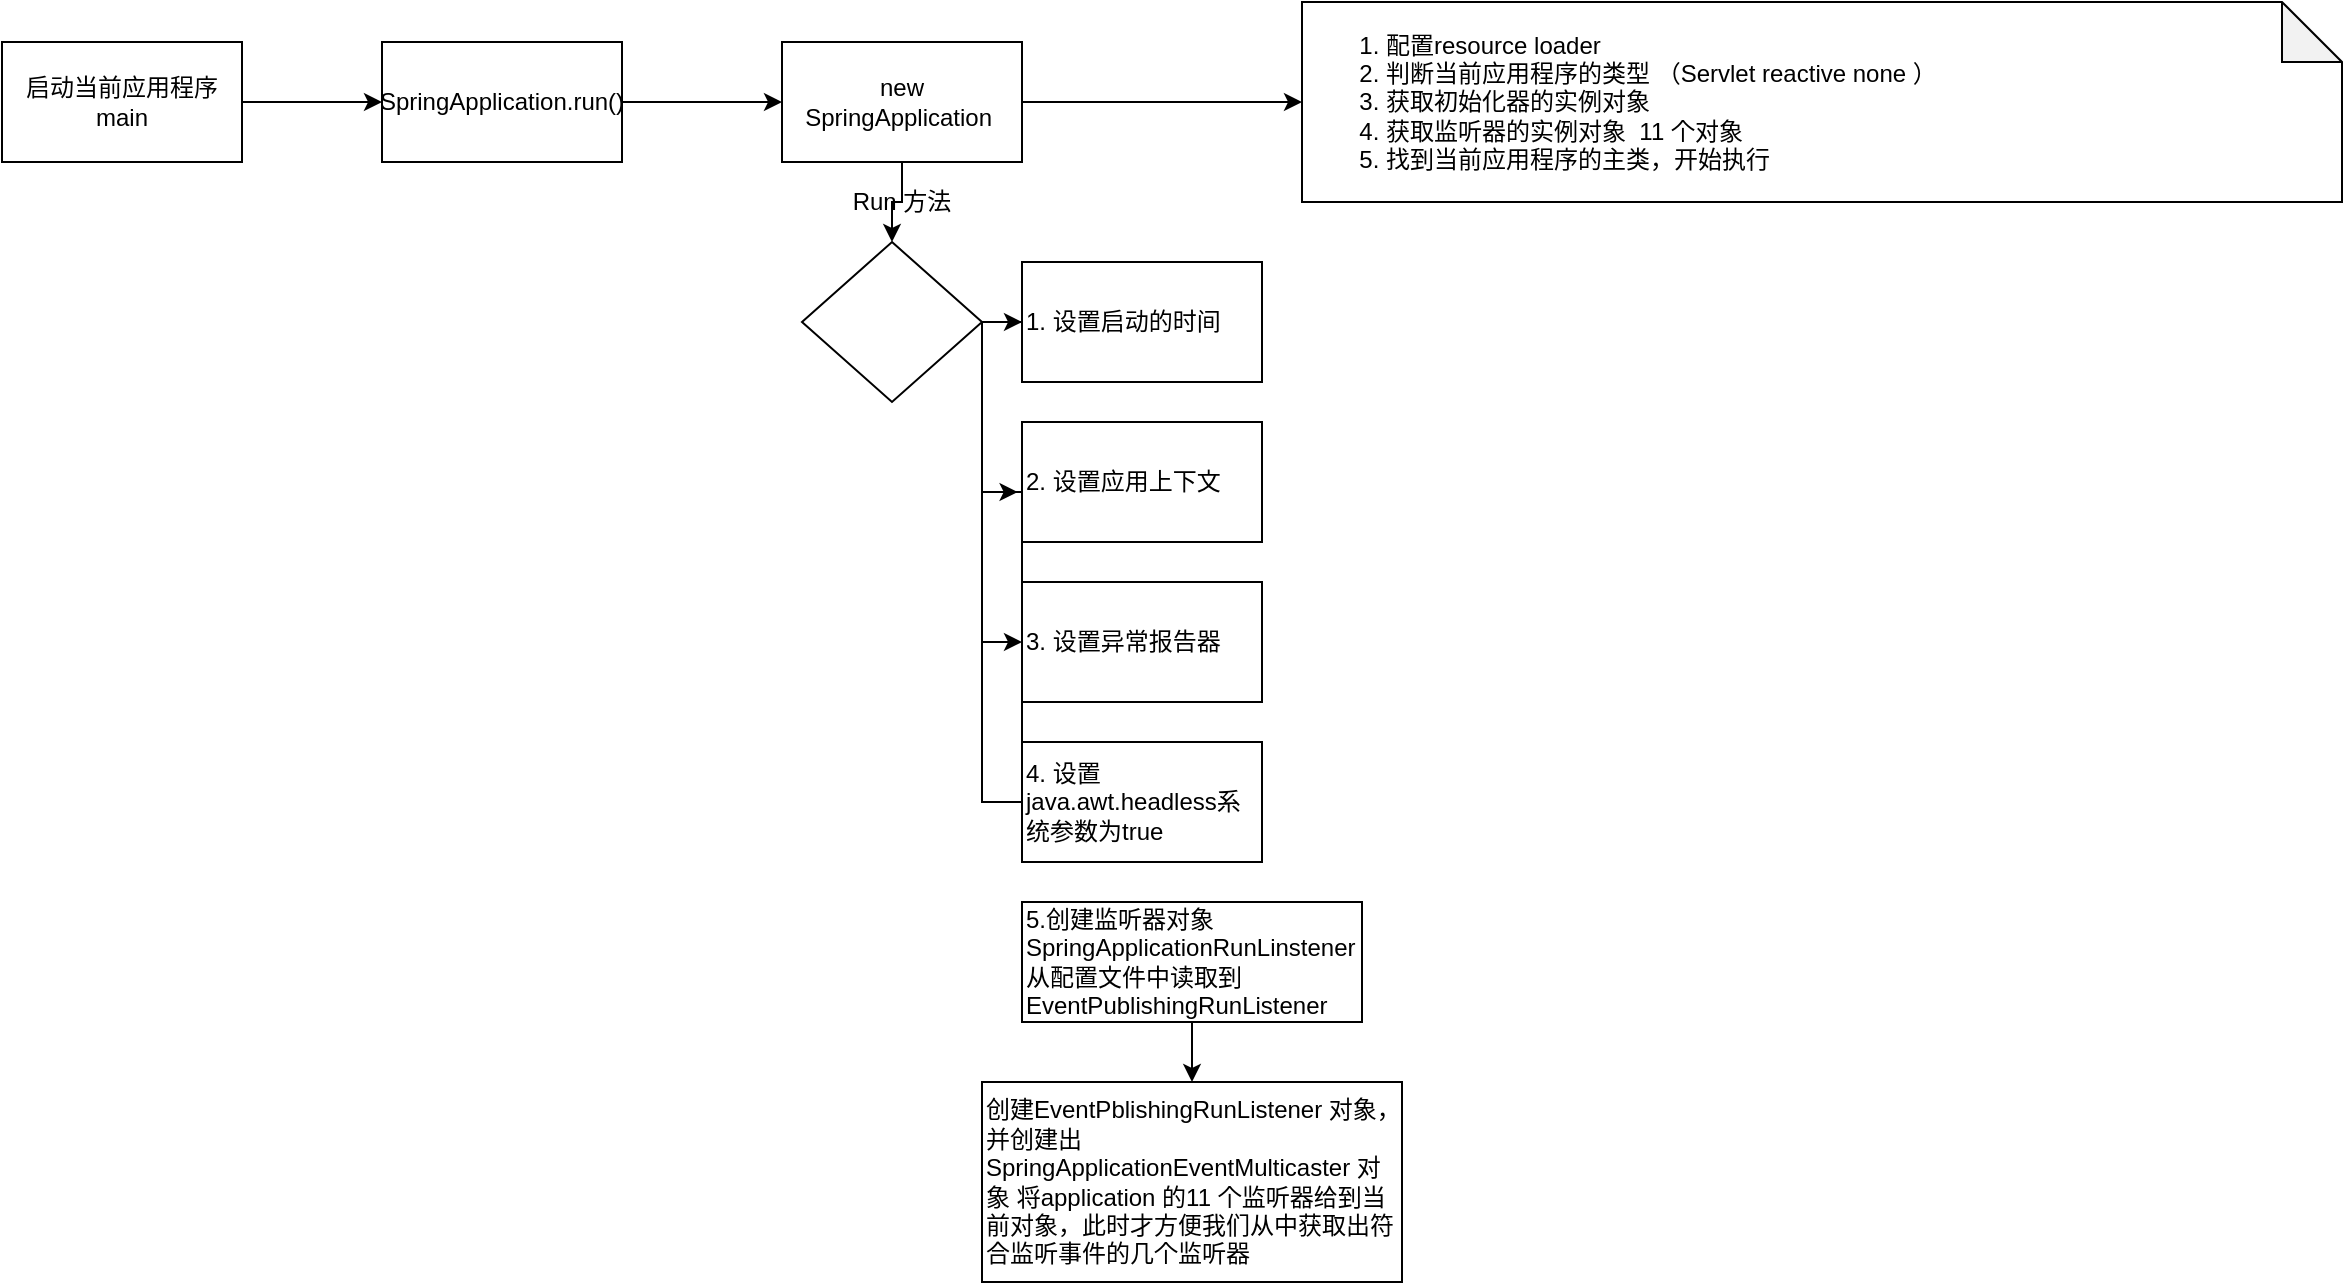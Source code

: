<mxfile version="14.4.3" type="device"><diagram id="Uor1zJ7x_ZDcWomjJl8I" name="第 1 页"><mxGraphModel dx="341" dy="198" grid="1" gridSize="10" guides="1" tooltips="1" connect="1" arrows="1" fold="1" page="1" pageScale="1" pageWidth="827" pageHeight="1169" math="0" shadow="0"><root><mxCell id="0"/><mxCell id="1" parent="0"/><mxCell id="vrWs8yhSnsYB40TsAFdO-3" value="" style="edgeStyle=orthogonalEdgeStyle;rounded=0;orthogonalLoop=1;jettySize=auto;html=1;" edge="1" parent="1" source="vrWs8yhSnsYB40TsAFdO-1" target="vrWs8yhSnsYB40TsAFdO-2"><mxGeometry relative="1" as="geometry"/></mxCell><mxCell id="vrWs8yhSnsYB40TsAFdO-1" value="启动当前应用程序main" style="rounded=0;whiteSpace=wrap;html=1;" vertex="1" parent="1"><mxGeometry x="160" y="100" width="120" height="60" as="geometry"/></mxCell><mxCell id="vrWs8yhSnsYB40TsAFdO-5" value="" style="edgeStyle=orthogonalEdgeStyle;rounded=0;orthogonalLoop=1;jettySize=auto;html=1;" edge="1" parent="1" source="vrWs8yhSnsYB40TsAFdO-2" target="vrWs8yhSnsYB40TsAFdO-4"><mxGeometry relative="1" as="geometry"/></mxCell><mxCell id="vrWs8yhSnsYB40TsAFdO-2" value="SpringApplication.run()" style="rounded=0;whiteSpace=wrap;html=1;" vertex="1" parent="1"><mxGeometry x="350" y="100" width="120" height="60" as="geometry"/></mxCell><mxCell id="vrWs8yhSnsYB40TsAFdO-7" value="" style="edgeStyle=orthogonalEdgeStyle;rounded=0;orthogonalLoop=1;jettySize=auto;html=1;" edge="1" parent="1" source="vrWs8yhSnsYB40TsAFdO-4" target="vrWs8yhSnsYB40TsAFdO-6"><mxGeometry relative="1" as="geometry"/></mxCell><mxCell id="vrWs8yhSnsYB40TsAFdO-9" value="" style="edgeStyle=orthogonalEdgeStyle;rounded=0;orthogonalLoop=1;jettySize=auto;html=1;" edge="1" parent="1" source="vrWs8yhSnsYB40TsAFdO-4" target="vrWs8yhSnsYB40TsAFdO-8"><mxGeometry relative="1" as="geometry"/></mxCell><mxCell id="vrWs8yhSnsYB40TsAFdO-4" value="new SpringApplication&amp;nbsp;" style="rounded=0;whiteSpace=wrap;html=1;" vertex="1" parent="1"><mxGeometry x="550" y="100" width="120" height="60" as="geometry"/></mxCell><mxCell id="vrWs8yhSnsYB40TsAFdO-6" value="&lt;ol&gt;&lt;li&gt;&lt;span&gt;配置resource loader&lt;/span&gt;&lt;/li&gt;&lt;li&gt;&lt;span&gt;判断当前应用程序的类型 （Servlet reactive none ）&lt;/span&gt;&lt;/li&gt;&lt;li&gt;获取初始化器的实例对象&lt;/li&gt;&lt;li&gt;获取监听器的实例对象&amp;nbsp; 11 个对象&lt;/li&gt;&lt;li&gt;找到当前应用程序的主类，开始执行&lt;/li&gt;&lt;/ol&gt;" style="shape=note;whiteSpace=wrap;html=1;backgroundOutline=1;darkOpacity=0.05;rounded=0;align=left;" vertex="1" parent="1"><mxGeometry x="810" y="80" width="520" height="100" as="geometry"/></mxCell><mxCell id="vrWs8yhSnsYB40TsAFdO-12" value="" style="edgeStyle=orthogonalEdgeStyle;rounded=0;orthogonalLoop=1;jettySize=auto;html=1;" edge="1" parent="1" source="vrWs8yhSnsYB40TsAFdO-8" target="vrWs8yhSnsYB40TsAFdO-11"><mxGeometry relative="1" as="geometry"/></mxCell><mxCell id="vrWs8yhSnsYB40TsAFdO-21" style="edgeStyle=orthogonalEdgeStyle;rounded=0;orthogonalLoop=1;jettySize=auto;html=1;entryX=-0.018;entryY=0.587;entryDx=0;entryDy=0;entryPerimeter=0;" edge="1" parent="1" source="vrWs8yhSnsYB40TsAFdO-8" target="vrWs8yhSnsYB40TsAFdO-13"><mxGeometry relative="1" as="geometry"><Array as="points"><mxPoint x="650" y="325"/><mxPoint x="668" y="325"/></Array></mxGeometry></mxCell><mxCell id="vrWs8yhSnsYB40TsAFdO-22" style="edgeStyle=orthogonalEdgeStyle;rounded=0;orthogonalLoop=1;jettySize=auto;html=1;entryX=0;entryY=0.5;entryDx=0;entryDy=0;" edge="1" parent="1" source="vrWs8yhSnsYB40TsAFdO-8" target="vrWs8yhSnsYB40TsAFdO-15"><mxGeometry relative="1" as="geometry"><Array as="points"><mxPoint x="650" y="480"/><mxPoint x="670" y="480"/><mxPoint x="670" y="325"/><mxPoint x="650" y="325"/><mxPoint x="650" y="400"/></Array></mxGeometry></mxCell><mxCell id="vrWs8yhSnsYB40TsAFdO-8" value="" style="rhombus;whiteSpace=wrap;html=1;" vertex="1" parent="1"><mxGeometry x="560" y="200" width="90" height="80" as="geometry"/></mxCell><mxCell id="vrWs8yhSnsYB40TsAFdO-10" value="Run 方法" style="text;html=1;strokeColor=none;fillColor=none;align=center;verticalAlign=middle;whiteSpace=wrap;rounded=0;" vertex="1" parent="1"><mxGeometry x="580" y="170" width="60" height="20" as="geometry"/></mxCell><mxCell id="vrWs8yhSnsYB40TsAFdO-11" value="1. 设置启动的时间&lt;br&gt;" style="rounded=0;whiteSpace=wrap;html=1;align=left;" vertex="1" parent="1"><mxGeometry x="670" y="210" width="120" height="60" as="geometry"/></mxCell><mxCell id="vrWs8yhSnsYB40TsAFdO-13" value="2. 设置应用上下文" style="rounded=0;whiteSpace=wrap;html=1;align=left;" vertex="1" parent="1"><mxGeometry x="670" y="290" width="120" height="60" as="geometry"/></mxCell><mxCell id="vrWs8yhSnsYB40TsAFdO-15" value="3. 设置异常报告器" style="rounded=0;whiteSpace=wrap;html=1;align=left;" vertex="1" parent="1"><mxGeometry x="670" y="370" width="120" height="60" as="geometry"/></mxCell><mxCell id="vrWs8yhSnsYB40TsAFdO-17" value="4. 设置java.awt.headless系统参数为true" style="rounded=0;whiteSpace=wrap;html=1;align=left;" vertex="1" parent="1"><mxGeometry x="670" y="450" width="120" height="60" as="geometry"/></mxCell><mxCell id="vrWs8yhSnsYB40TsAFdO-26" value="" style="edgeStyle=orthogonalEdgeStyle;rounded=0;orthogonalLoop=1;jettySize=auto;html=1;" edge="1" parent="1" source="vrWs8yhSnsYB40TsAFdO-23" target="vrWs8yhSnsYB40TsAFdO-25"><mxGeometry relative="1" as="geometry"/></mxCell><mxCell id="vrWs8yhSnsYB40TsAFdO-23" value="5.创建监听器对象 SpringApplicationRunLinstener 从配置文件中读取到EventPublishingRunListener" style="rounded=0;whiteSpace=wrap;html=1;align=left;" vertex="1" parent="1"><mxGeometry x="670" y="530" width="170" height="60" as="geometry"/></mxCell><mxCell id="vrWs8yhSnsYB40TsAFdO-25" value="&lt;div&gt;&lt;span&gt;创建EventPblishingRunListener 对象，并创建出 SpringApplicationEventMulticaster 对象 将application 的11 个监听器给到当前对象，此时才方便我们从中获取出符合监听事件的几个监听器&lt;/span&gt;&lt;/div&gt;" style="rounded=0;whiteSpace=wrap;html=1;align=left;" vertex="1" parent="1"><mxGeometry x="650" y="620" width="210" height="100" as="geometry"/></mxCell></root></mxGraphModel></diagram></mxfile>